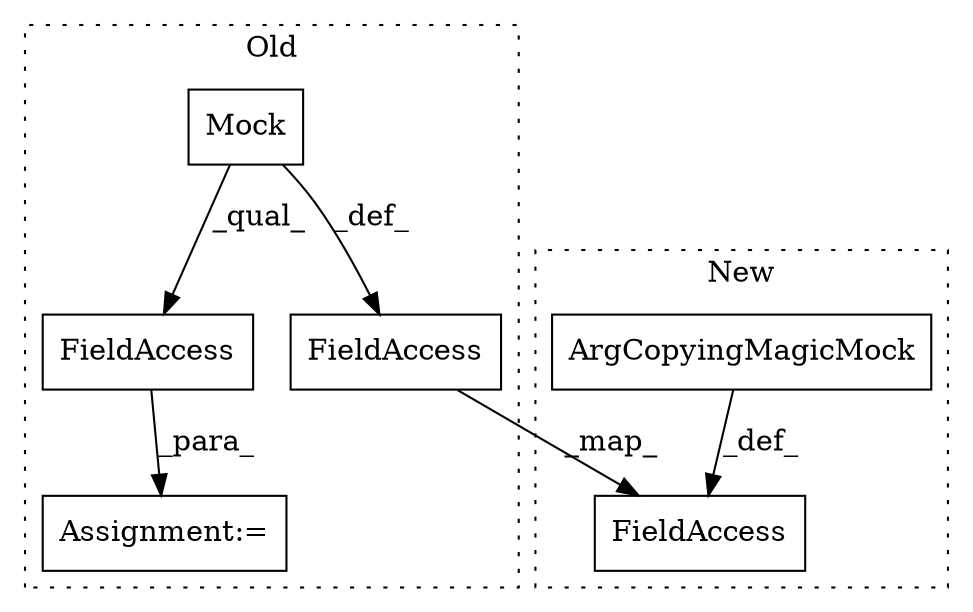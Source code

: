 digraph G {
subgraph cluster0 {
1 [label="Mock" a="32" s="65654" l="6" shape="box"];
3 [label="FieldAccess" a="22" s="66021" l="38" shape="box"];
4 [label="Assignment:=" a="7" s="66020" l="1" shape="box"];
5 [label="FieldAccess" a="22" s="65858" l="23" shape="box"];
label = "Old";
style="dotted";
}
subgraph cluster1 {
2 [label="ArgCopyingMagicMock" a="32" s="66629" l="21" shape="box"];
6 [label="FieldAccess" a="22" s="66847" l="23" shape="box"];
label = "New";
style="dotted";
}
1 -> 5 [label="_def_"];
1 -> 3 [label="_qual_"];
2 -> 6 [label="_def_"];
3 -> 4 [label="_para_"];
5 -> 6 [label="_map_"];
}